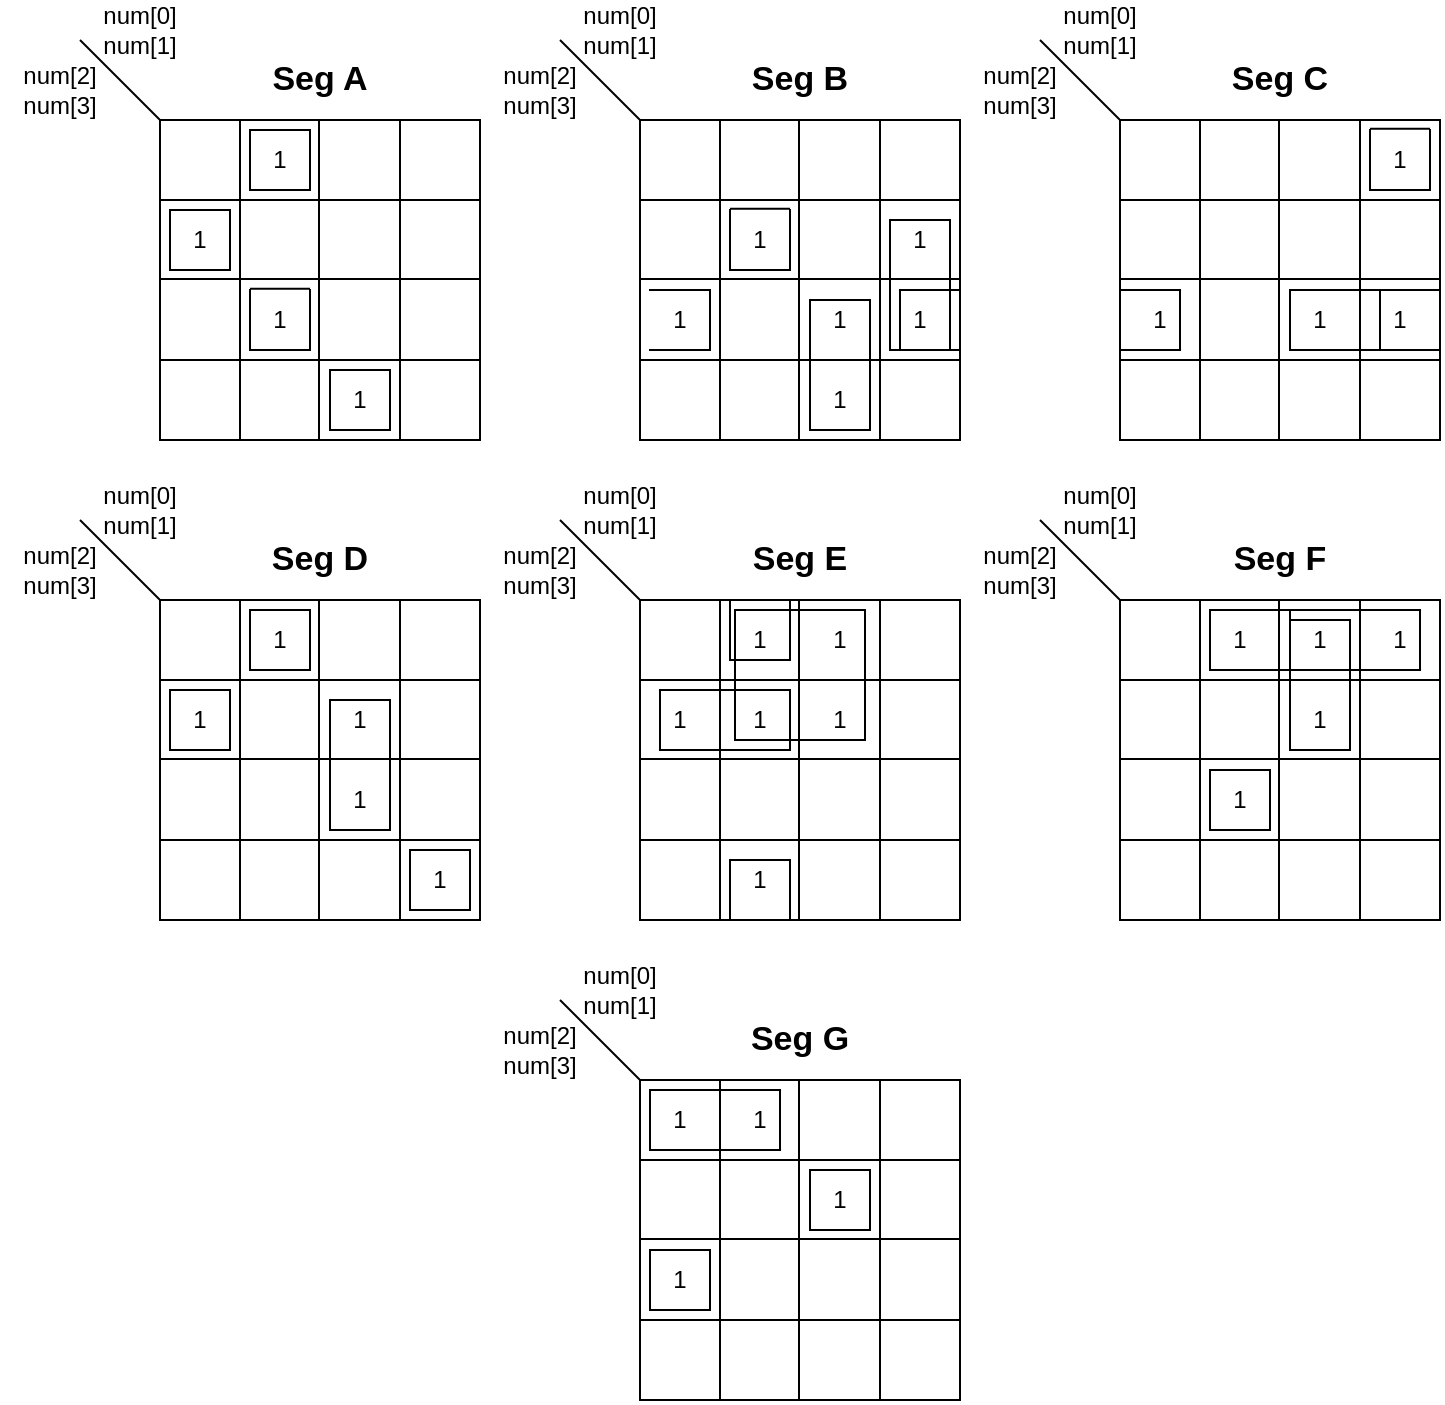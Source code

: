 <mxfile version="26.0.16">
  <diagram name="Page-1" id="3de5Qh2G4Y109J27_FQv">
    <mxGraphModel dx="1050" dy="1703" grid="1" gridSize="10" guides="1" tooltips="1" connect="1" arrows="1" fold="1" page="1" pageScale="1" pageWidth="850" pageHeight="1100" math="0" shadow="0">
      <root>
        <mxCell id="0" />
        <mxCell id="1" parent="0" />
        <mxCell id="HVY6KOHBtg3tx5gFHr8v-1" value="" style="rounded=0;whiteSpace=wrap;html=1;" vertex="1" parent="1">
          <mxGeometry x="80" y="-560" width="160" height="160" as="geometry" />
        </mxCell>
        <mxCell id="HVY6KOHBtg3tx5gFHr8v-2" value="" style="endArrow=none;html=1;rounded=0;" edge="1" parent="1">
          <mxGeometry width="50" height="50" relative="1" as="geometry">
            <mxPoint x="80" y="-560" as="sourcePoint" />
            <mxPoint x="40" y="-600" as="targetPoint" />
          </mxGeometry>
        </mxCell>
        <mxCell id="HVY6KOHBtg3tx5gFHr8v-5" value="" style="endArrow=none;html=1;rounded=0;exitX=0.75;exitY=1;exitDx=0;exitDy=0;entryX=0.75;entryY=0;entryDx=0;entryDy=0;" edge="1" parent="1" source="HVY6KOHBtg3tx5gFHr8v-1" target="HVY6KOHBtg3tx5gFHr8v-1">
          <mxGeometry width="50" height="50" relative="1" as="geometry">
            <mxPoint x="160" y="-510" as="sourcePoint" />
            <mxPoint x="210" y="-560" as="targetPoint" />
          </mxGeometry>
        </mxCell>
        <mxCell id="HVY6KOHBtg3tx5gFHr8v-6" value="" style="endArrow=none;html=1;rounded=0;exitX=0.75;exitY=1;exitDx=0;exitDy=0;entryX=0.75;entryY=0;entryDx=0;entryDy=0;" edge="1" parent="1">
          <mxGeometry width="50" height="50" relative="1" as="geometry">
            <mxPoint x="120" y="-400" as="sourcePoint" />
            <mxPoint x="120" y="-560" as="targetPoint" />
          </mxGeometry>
        </mxCell>
        <mxCell id="HVY6KOHBtg3tx5gFHr8v-7" value="" style="endArrow=none;html=1;rounded=0;exitX=0.75;exitY=1;exitDx=0;exitDy=0;entryX=0.75;entryY=0;entryDx=0;entryDy=0;" edge="1" parent="1">
          <mxGeometry width="50" height="50" relative="1" as="geometry">
            <mxPoint x="159.5" y="-400" as="sourcePoint" />
            <mxPoint x="159.5" y="-560" as="targetPoint" />
          </mxGeometry>
        </mxCell>
        <mxCell id="HVY6KOHBtg3tx5gFHr8v-8" value="" style="endArrow=none;html=1;rounded=0;exitX=0;exitY=0.25;exitDx=0;exitDy=0;entryX=1;entryY=0.25;entryDx=0;entryDy=0;" edge="1" parent="1" source="HVY6KOHBtg3tx5gFHr8v-1" target="HVY6KOHBtg3tx5gFHr8v-1">
          <mxGeometry width="50" height="50" relative="1" as="geometry">
            <mxPoint x="210" y="-390" as="sourcePoint" />
            <mxPoint x="210" y="-550" as="targetPoint" />
          </mxGeometry>
        </mxCell>
        <mxCell id="HVY6KOHBtg3tx5gFHr8v-9" value="" style="endArrow=none;html=1;rounded=0;exitX=0;exitY=0.25;exitDx=0;exitDy=0;entryX=1;entryY=0.25;entryDx=0;entryDy=0;" edge="1" parent="1">
          <mxGeometry width="50" height="50" relative="1" as="geometry">
            <mxPoint x="80" y="-440" as="sourcePoint" />
            <mxPoint x="240" y="-440" as="targetPoint" />
          </mxGeometry>
        </mxCell>
        <mxCell id="HVY6KOHBtg3tx5gFHr8v-10" value="" style="endArrow=none;html=1;rounded=0;exitX=0;exitY=0.25;exitDx=0;exitDy=0;entryX=1;entryY=0.25;entryDx=0;entryDy=0;" edge="1" parent="1">
          <mxGeometry width="50" height="50" relative="1" as="geometry">
            <mxPoint x="80" y="-480.5" as="sourcePoint" />
            <mxPoint x="240" y="-480.5" as="targetPoint" />
          </mxGeometry>
        </mxCell>
        <mxCell id="HVY6KOHBtg3tx5gFHr8v-11" value="num[2]&lt;div&gt;num[3]&lt;/div&gt;" style="text;html=1;align=center;verticalAlign=middle;whiteSpace=wrap;rounded=0;" vertex="1" parent="1">
          <mxGeometry y="-590" width="60" height="30" as="geometry" />
        </mxCell>
        <mxCell id="HVY6KOHBtg3tx5gFHr8v-12" value="num[0] num[1]" style="text;html=1;align=center;verticalAlign=middle;whiteSpace=wrap;rounded=0;" vertex="1" parent="1">
          <mxGeometry x="40" y="-620" width="60" height="30" as="geometry" />
        </mxCell>
        <mxCell id="HVY6KOHBtg3tx5gFHr8v-13" value="" style="rounded=0;whiteSpace=wrap;html=1;" vertex="1" parent="1">
          <mxGeometry x="320" y="-560" width="160" height="160" as="geometry" />
        </mxCell>
        <mxCell id="HVY6KOHBtg3tx5gFHr8v-14" value="" style="endArrow=none;html=1;rounded=0;" edge="1" parent="1">
          <mxGeometry width="50" height="50" relative="1" as="geometry">
            <mxPoint x="320" y="-560" as="sourcePoint" />
            <mxPoint x="280" y="-600" as="targetPoint" />
          </mxGeometry>
        </mxCell>
        <mxCell id="HVY6KOHBtg3tx5gFHr8v-15" value="" style="endArrow=none;html=1;rounded=0;exitX=0.75;exitY=1;exitDx=0;exitDy=0;entryX=0.75;entryY=0;entryDx=0;entryDy=0;" edge="1" parent="1" source="HVY6KOHBtg3tx5gFHr8v-13" target="HVY6KOHBtg3tx5gFHr8v-13">
          <mxGeometry width="50" height="50" relative="1" as="geometry">
            <mxPoint x="400" y="-510" as="sourcePoint" />
            <mxPoint x="450" y="-560" as="targetPoint" />
          </mxGeometry>
        </mxCell>
        <mxCell id="HVY6KOHBtg3tx5gFHr8v-16" value="" style="endArrow=none;html=1;rounded=0;exitX=0.75;exitY=1;exitDx=0;exitDy=0;entryX=0.75;entryY=0;entryDx=0;entryDy=0;" edge="1" parent="1">
          <mxGeometry width="50" height="50" relative="1" as="geometry">
            <mxPoint x="360" y="-400" as="sourcePoint" />
            <mxPoint x="360" y="-560" as="targetPoint" />
          </mxGeometry>
        </mxCell>
        <mxCell id="HVY6KOHBtg3tx5gFHr8v-17" value="" style="endArrow=none;html=1;rounded=0;exitX=0.75;exitY=1;exitDx=0;exitDy=0;entryX=0.75;entryY=0;entryDx=0;entryDy=0;" edge="1" parent="1">
          <mxGeometry width="50" height="50" relative="1" as="geometry">
            <mxPoint x="399.5" y="-400" as="sourcePoint" />
            <mxPoint x="399.5" y="-560" as="targetPoint" />
          </mxGeometry>
        </mxCell>
        <mxCell id="HVY6KOHBtg3tx5gFHr8v-18" value="" style="endArrow=none;html=1;rounded=0;exitX=0;exitY=0.25;exitDx=0;exitDy=0;entryX=1;entryY=0.25;entryDx=0;entryDy=0;" edge="1" parent="1" source="HVY6KOHBtg3tx5gFHr8v-13" target="HVY6KOHBtg3tx5gFHr8v-13">
          <mxGeometry width="50" height="50" relative="1" as="geometry">
            <mxPoint x="450" y="-390" as="sourcePoint" />
            <mxPoint x="450" y="-550" as="targetPoint" />
          </mxGeometry>
        </mxCell>
        <mxCell id="HVY6KOHBtg3tx5gFHr8v-19" value="" style="endArrow=none;html=1;rounded=0;exitX=0;exitY=0.25;exitDx=0;exitDy=0;entryX=1;entryY=0.25;entryDx=0;entryDy=0;" edge="1" parent="1">
          <mxGeometry width="50" height="50" relative="1" as="geometry">
            <mxPoint x="320" y="-440" as="sourcePoint" />
            <mxPoint x="480" y="-440" as="targetPoint" />
          </mxGeometry>
        </mxCell>
        <mxCell id="HVY6KOHBtg3tx5gFHr8v-20" value="" style="endArrow=none;html=1;rounded=0;exitX=0;exitY=0.25;exitDx=0;exitDy=0;entryX=1;entryY=0.25;entryDx=0;entryDy=0;" edge="1" parent="1">
          <mxGeometry width="50" height="50" relative="1" as="geometry">
            <mxPoint x="320" y="-480.5" as="sourcePoint" />
            <mxPoint x="480" y="-480.5" as="targetPoint" />
          </mxGeometry>
        </mxCell>
        <mxCell id="HVY6KOHBtg3tx5gFHr8v-21" value="num[2]&lt;div&gt;num[3]&lt;/div&gt;" style="text;html=1;align=center;verticalAlign=middle;whiteSpace=wrap;rounded=0;" vertex="1" parent="1">
          <mxGeometry x="240" y="-590" width="60" height="30" as="geometry" />
        </mxCell>
        <mxCell id="HVY6KOHBtg3tx5gFHr8v-22" value="num[0] num[1]" style="text;html=1;align=center;verticalAlign=middle;whiteSpace=wrap;rounded=0;" vertex="1" parent="1">
          <mxGeometry x="280" y="-620" width="60" height="30" as="geometry" />
        </mxCell>
        <mxCell id="HVY6KOHBtg3tx5gFHr8v-23" value="" style="rounded=0;whiteSpace=wrap;html=1;" vertex="1" parent="1">
          <mxGeometry x="560" y="-560" width="160" height="160" as="geometry" />
        </mxCell>
        <mxCell id="HVY6KOHBtg3tx5gFHr8v-24" value="" style="endArrow=none;html=1;rounded=0;" edge="1" parent="1">
          <mxGeometry width="50" height="50" relative="1" as="geometry">
            <mxPoint x="560" y="-560" as="sourcePoint" />
            <mxPoint x="520" y="-600" as="targetPoint" />
          </mxGeometry>
        </mxCell>
        <mxCell id="HVY6KOHBtg3tx5gFHr8v-25" value="" style="endArrow=none;html=1;rounded=0;exitX=0.75;exitY=1;exitDx=0;exitDy=0;entryX=0.75;entryY=0;entryDx=0;entryDy=0;" edge="1" parent="1" source="HVY6KOHBtg3tx5gFHr8v-23" target="HVY6KOHBtg3tx5gFHr8v-23">
          <mxGeometry width="50" height="50" relative="1" as="geometry">
            <mxPoint x="640" y="-510" as="sourcePoint" />
            <mxPoint x="690" y="-560" as="targetPoint" />
          </mxGeometry>
        </mxCell>
        <mxCell id="HVY6KOHBtg3tx5gFHr8v-26" value="" style="endArrow=none;html=1;rounded=0;exitX=0.75;exitY=1;exitDx=0;exitDy=0;entryX=0.75;entryY=0;entryDx=0;entryDy=0;" edge="1" parent="1">
          <mxGeometry width="50" height="50" relative="1" as="geometry">
            <mxPoint x="600" y="-400" as="sourcePoint" />
            <mxPoint x="600" y="-560" as="targetPoint" />
          </mxGeometry>
        </mxCell>
        <mxCell id="HVY6KOHBtg3tx5gFHr8v-27" value="" style="endArrow=none;html=1;rounded=0;exitX=0.75;exitY=1;exitDx=0;exitDy=0;entryX=0.75;entryY=0;entryDx=0;entryDy=0;" edge="1" parent="1">
          <mxGeometry width="50" height="50" relative="1" as="geometry">
            <mxPoint x="639.5" y="-400" as="sourcePoint" />
            <mxPoint x="639.5" y="-560" as="targetPoint" />
          </mxGeometry>
        </mxCell>
        <mxCell id="HVY6KOHBtg3tx5gFHr8v-28" value="" style="endArrow=none;html=1;rounded=0;exitX=0;exitY=0.25;exitDx=0;exitDy=0;entryX=1;entryY=0.25;entryDx=0;entryDy=0;" edge="1" parent="1" source="HVY6KOHBtg3tx5gFHr8v-23" target="HVY6KOHBtg3tx5gFHr8v-23">
          <mxGeometry width="50" height="50" relative="1" as="geometry">
            <mxPoint x="690" y="-390" as="sourcePoint" />
            <mxPoint x="690" y="-550" as="targetPoint" />
          </mxGeometry>
        </mxCell>
        <mxCell id="HVY6KOHBtg3tx5gFHr8v-29" value="" style="endArrow=none;html=1;rounded=0;exitX=0;exitY=0.25;exitDx=0;exitDy=0;entryX=1;entryY=0.25;entryDx=0;entryDy=0;" edge="1" parent="1">
          <mxGeometry width="50" height="50" relative="1" as="geometry">
            <mxPoint x="560" y="-440" as="sourcePoint" />
            <mxPoint x="720" y="-440" as="targetPoint" />
          </mxGeometry>
        </mxCell>
        <mxCell id="HVY6KOHBtg3tx5gFHr8v-30" value="" style="endArrow=none;html=1;rounded=0;exitX=0;exitY=0.25;exitDx=0;exitDy=0;entryX=1;entryY=0.25;entryDx=0;entryDy=0;" edge="1" parent="1">
          <mxGeometry width="50" height="50" relative="1" as="geometry">
            <mxPoint x="560" y="-480.5" as="sourcePoint" />
            <mxPoint x="720" y="-480.5" as="targetPoint" />
          </mxGeometry>
        </mxCell>
        <mxCell id="HVY6KOHBtg3tx5gFHr8v-31" value="num[2]&lt;div&gt;num[3]&lt;/div&gt;" style="text;html=1;align=center;verticalAlign=middle;whiteSpace=wrap;rounded=0;" vertex="1" parent="1">
          <mxGeometry x="480" y="-590" width="60" height="30" as="geometry" />
        </mxCell>
        <mxCell id="HVY6KOHBtg3tx5gFHr8v-32" value="num[0] num[1]" style="text;html=1;align=center;verticalAlign=middle;whiteSpace=wrap;rounded=0;" vertex="1" parent="1">
          <mxGeometry x="520" y="-620" width="60" height="30" as="geometry" />
        </mxCell>
        <mxCell id="HVY6KOHBtg3tx5gFHr8v-33" value="" style="rounded=0;whiteSpace=wrap;html=1;" vertex="1" parent="1">
          <mxGeometry x="80" y="-320" width="160" height="160" as="geometry" />
        </mxCell>
        <mxCell id="HVY6KOHBtg3tx5gFHr8v-34" value="" style="endArrow=none;html=1;rounded=0;" edge="1" parent="1">
          <mxGeometry width="50" height="50" relative="1" as="geometry">
            <mxPoint x="80" y="-320" as="sourcePoint" />
            <mxPoint x="40" y="-360" as="targetPoint" />
          </mxGeometry>
        </mxCell>
        <mxCell id="HVY6KOHBtg3tx5gFHr8v-35" value="" style="endArrow=none;html=1;rounded=0;exitX=0.75;exitY=1;exitDx=0;exitDy=0;entryX=0.75;entryY=0;entryDx=0;entryDy=0;" edge="1" parent="1" source="HVY6KOHBtg3tx5gFHr8v-33" target="HVY6KOHBtg3tx5gFHr8v-33">
          <mxGeometry width="50" height="50" relative="1" as="geometry">
            <mxPoint x="160" y="-270" as="sourcePoint" />
            <mxPoint x="210" y="-320" as="targetPoint" />
          </mxGeometry>
        </mxCell>
        <mxCell id="HVY6KOHBtg3tx5gFHr8v-36" value="" style="endArrow=none;html=1;rounded=0;exitX=0.75;exitY=1;exitDx=0;exitDy=0;entryX=0.75;entryY=0;entryDx=0;entryDy=0;" edge="1" parent="1">
          <mxGeometry width="50" height="50" relative="1" as="geometry">
            <mxPoint x="120" y="-160" as="sourcePoint" />
            <mxPoint x="120" y="-320" as="targetPoint" />
          </mxGeometry>
        </mxCell>
        <mxCell id="HVY6KOHBtg3tx5gFHr8v-37" value="" style="endArrow=none;html=1;rounded=0;exitX=0.75;exitY=1;exitDx=0;exitDy=0;entryX=0.75;entryY=0;entryDx=0;entryDy=0;" edge="1" parent="1">
          <mxGeometry width="50" height="50" relative="1" as="geometry">
            <mxPoint x="159.5" y="-160" as="sourcePoint" />
            <mxPoint x="159.5" y="-320" as="targetPoint" />
          </mxGeometry>
        </mxCell>
        <mxCell id="HVY6KOHBtg3tx5gFHr8v-38" value="" style="endArrow=none;html=1;rounded=0;exitX=0;exitY=0.25;exitDx=0;exitDy=0;entryX=1;entryY=0.25;entryDx=0;entryDy=0;" edge="1" parent="1" source="HVY6KOHBtg3tx5gFHr8v-33" target="HVY6KOHBtg3tx5gFHr8v-33">
          <mxGeometry width="50" height="50" relative="1" as="geometry">
            <mxPoint x="210" y="-150" as="sourcePoint" />
            <mxPoint x="210" y="-310" as="targetPoint" />
          </mxGeometry>
        </mxCell>
        <mxCell id="HVY6KOHBtg3tx5gFHr8v-39" value="" style="endArrow=none;html=1;rounded=0;exitX=0;exitY=0.25;exitDx=0;exitDy=0;entryX=1;entryY=0.25;entryDx=0;entryDy=0;" edge="1" parent="1">
          <mxGeometry width="50" height="50" relative="1" as="geometry">
            <mxPoint x="80" y="-200" as="sourcePoint" />
            <mxPoint x="240" y="-200" as="targetPoint" />
          </mxGeometry>
        </mxCell>
        <mxCell id="HVY6KOHBtg3tx5gFHr8v-40" value="" style="endArrow=none;html=1;rounded=0;exitX=0;exitY=0.25;exitDx=0;exitDy=0;entryX=1;entryY=0.25;entryDx=0;entryDy=0;" edge="1" parent="1">
          <mxGeometry width="50" height="50" relative="1" as="geometry">
            <mxPoint x="80" y="-240.5" as="sourcePoint" />
            <mxPoint x="240" y="-240.5" as="targetPoint" />
          </mxGeometry>
        </mxCell>
        <mxCell id="HVY6KOHBtg3tx5gFHr8v-41" value="num[2]&lt;div&gt;num[3]&lt;/div&gt;" style="text;html=1;align=center;verticalAlign=middle;whiteSpace=wrap;rounded=0;" vertex="1" parent="1">
          <mxGeometry y="-350" width="60" height="30" as="geometry" />
        </mxCell>
        <mxCell id="HVY6KOHBtg3tx5gFHr8v-42" value="num[0] num[1]" style="text;html=1;align=center;verticalAlign=middle;whiteSpace=wrap;rounded=0;" vertex="1" parent="1">
          <mxGeometry x="40" y="-380" width="60" height="30" as="geometry" />
        </mxCell>
        <mxCell id="HVY6KOHBtg3tx5gFHr8v-43" value="" style="rounded=0;whiteSpace=wrap;html=1;" vertex="1" parent="1">
          <mxGeometry x="320" y="-320" width="160" height="160" as="geometry" />
        </mxCell>
        <mxCell id="HVY6KOHBtg3tx5gFHr8v-44" value="" style="endArrow=none;html=1;rounded=0;" edge="1" parent="1">
          <mxGeometry width="50" height="50" relative="1" as="geometry">
            <mxPoint x="320" y="-320" as="sourcePoint" />
            <mxPoint x="280" y="-360" as="targetPoint" />
          </mxGeometry>
        </mxCell>
        <mxCell id="HVY6KOHBtg3tx5gFHr8v-45" value="" style="endArrow=none;html=1;rounded=0;exitX=0.75;exitY=1;exitDx=0;exitDy=0;entryX=0.75;entryY=0;entryDx=0;entryDy=0;" edge="1" parent="1" source="HVY6KOHBtg3tx5gFHr8v-43" target="HVY6KOHBtg3tx5gFHr8v-43">
          <mxGeometry width="50" height="50" relative="1" as="geometry">
            <mxPoint x="400" y="-270" as="sourcePoint" />
            <mxPoint x="450" y="-320" as="targetPoint" />
          </mxGeometry>
        </mxCell>
        <mxCell id="HVY6KOHBtg3tx5gFHr8v-46" value="" style="endArrow=none;html=1;rounded=0;exitX=0.75;exitY=1;exitDx=0;exitDy=0;entryX=0.75;entryY=0;entryDx=0;entryDy=0;" edge="1" parent="1">
          <mxGeometry width="50" height="50" relative="1" as="geometry">
            <mxPoint x="360" y="-160" as="sourcePoint" />
            <mxPoint x="360" y="-320" as="targetPoint" />
          </mxGeometry>
        </mxCell>
        <mxCell id="HVY6KOHBtg3tx5gFHr8v-47" value="" style="endArrow=none;html=1;rounded=0;exitX=0.75;exitY=1;exitDx=0;exitDy=0;entryX=0.75;entryY=0;entryDx=0;entryDy=0;" edge="1" parent="1">
          <mxGeometry width="50" height="50" relative="1" as="geometry">
            <mxPoint x="399.5" y="-160" as="sourcePoint" />
            <mxPoint x="399.5" y="-320" as="targetPoint" />
          </mxGeometry>
        </mxCell>
        <mxCell id="HVY6KOHBtg3tx5gFHr8v-48" value="" style="endArrow=none;html=1;rounded=0;exitX=0;exitY=0.25;exitDx=0;exitDy=0;entryX=1;entryY=0.25;entryDx=0;entryDy=0;" edge="1" parent="1" source="HVY6KOHBtg3tx5gFHr8v-43" target="HVY6KOHBtg3tx5gFHr8v-43">
          <mxGeometry width="50" height="50" relative="1" as="geometry">
            <mxPoint x="450" y="-150" as="sourcePoint" />
            <mxPoint x="450" y="-310" as="targetPoint" />
          </mxGeometry>
        </mxCell>
        <mxCell id="HVY6KOHBtg3tx5gFHr8v-49" value="" style="endArrow=none;html=1;rounded=0;exitX=0;exitY=0.25;exitDx=0;exitDy=0;entryX=1;entryY=0.25;entryDx=0;entryDy=0;" edge="1" parent="1">
          <mxGeometry width="50" height="50" relative="1" as="geometry">
            <mxPoint x="320" y="-200" as="sourcePoint" />
            <mxPoint x="480" y="-200" as="targetPoint" />
          </mxGeometry>
        </mxCell>
        <mxCell id="HVY6KOHBtg3tx5gFHr8v-50" value="" style="endArrow=none;html=1;rounded=0;exitX=0;exitY=0.25;exitDx=0;exitDy=0;entryX=1;entryY=0.25;entryDx=0;entryDy=0;" edge="1" parent="1">
          <mxGeometry width="50" height="50" relative="1" as="geometry">
            <mxPoint x="320" y="-240.5" as="sourcePoint" />
            <mxPoint x="480" y="-240.5" as="targetPoint" />
          </mxGeometry>
        </mxCell>
        <mxCell id="HVY6KOHBtg3tx5gFHr8v-51" value="num[2]&lt;div&gt;num[3]&lt;/div&gt;" style="text;html=1;align=center;verticalAlign=middle;whiteSpace=wrap;rounded=0;" vertex="1" parent="1">
          <mxGeometry x="240" y="-350" width="60" height="30" as="geometry" />
        </mxCell>
        <mxCell id="HVY6KOHBtg3tx5gFHr8v-52" value="num[0] num[1]" style="text;html=1;align=center;verticalAlign=middle;whiteSpace=wrap;rounded=0;" vertex="1" parent="1">
          <mxGeometry x="280" y="-380" width="60" height="30" as="geometry" />
        </mxCell>
        <mxCell id="HVY6KOHBtg3tx5gFHr8v-63" value="" style="rounded=0;whiteSpace=wrap;html=1;" vertex="1" parent="1">
          <mxGeometry x="560" y="-320" width="160" height="160" as="geometry" />
        </mxCell>
        <mxCell id="HVY6KOHBtg3tx5gFHr8v-64" value="" style="endArrow=none;html=1;rounded=0;" edge="1" parent="1">
          <mxGeometry width="50" height="50" relative="1" as="geometry">
            <mxPoint x="560" y="-320" as="sourcePoint" />
            <mxPoint x="520" y="-360" as="targetPoint" />
          </mxGeometry>
        </mxCell>
        <mxCell id="HVY6KOHBtg3tx5gFHr8v-65" value="" style="endArrow=none;html=1;rounded=0;exitX=0.75;exitY=1;exitDx=0;exitDy=0;entryX=0.75;entryY=0;entryDx=0;entryDy=0;" edge="1" parent="1" source="HVY6KOHBtg3tx5gFHr8v-63" target="HVY6KOHBtg3tx5gFHr8v-63">
          <mxGeometry width="50" height="50" relative="1" as="geometry">
            <mxPoint x="640" y="-270" as="sourcePoint" />
            <mxPoint x="690" y="-320" as="targetPoint" />
          </mxGeometry>
        </mxCell>
        <mxCell id="HVY6KOHBtg3tx5gFHr8v-66" value="" style="endArrow=none;html=1;rounded=0;exitX=0.75;exitY=1;exitDx=0;exitDy=0;entryX=0.75;entryY=0;entryDx=0;entryDy=0;" edge="1" parent="1">
          <mxGeometry width="50" height="50" relative="1" as="geometry">
            <mxPoint x="600" y="-160" as="sourcePoint" />
            <mxPoint x="600" y="-320" as="targetPoint" />
          </mxGeometry>
        </mxCell>
        <mxCell id="HVY6KOHBtg3tx5gFHr8v-67" value="" style="endArrow=none;html=1;rounded=0;exitX=0.75;exitY=1;exitDx=0;exitDy=0;entryX=0.75;entryY=0;entryDx=0;entryDy=0;" edge="1" parent="1">
          <mxGeometry width="50" height="50" relative="1" as="geometry">
            <mxPoint x="639.5" y="-160" as="sourcePoint" />
            <mxPoint x="639.5" y="-320" as="targetPoint" />
          </mxGeometry>
        </mxCell>
        <mxCell id="HVY6KOHBtg3tx5gFHr8v-68" value="" style="endArrow=none;html=1;rounded=0;exitX=0;exitY=0.25;exitDx=0;exitDy=0;entryX=1;entryY=0.25;entryDx=0;entryDy=0;" edge="1" parent="1" source="HVY6KOHBtg3tx5gFHr8v-63" target="HVY6KOHBtg3tx5gFHr8v-63">
          <mxGeometry width="50" height="50" relative="1" as="geometry">
            <mxPoint x="690" y="-150" as="sourcePoint" />
            <mxPoint x="690" y="-310" as="targetPoint" />
          </mxGeometry>
        </mxCell>
        <mxCell id="HVY6KOHBtg3tx5gFHr8v-69" value="" style="endArrow=none;html=1;rounded=0;exitX=0;exitY=0.25;exitDx=0;exitDy=0;entryX=1;entryY=0.25;entryDx=0;entryDy=0;" edge="1" parent="1">
          <mxGeometry width="50" height="50" relative="1" as="geometry">
            <mxPoint x="560" y="-200" as="sourcePoint" />
            <mxPoint x="720" y="-200" as="targetPoint" />
          </mxGeometry>
        </mxCell>
        <mxCell id="HVY6KOHBtg3tx5gFHr8v-70" value="" style="endArrow=none;html=1;rounded=0;exitX=0;exitY=0.25;exitDx=0;exitDy=0;entryX=1;entryY=0.25;entryDx=0;entryDy=0;" edge="1" parent="1">
          <mxGeometry width="50" height="50" relative="1" as="geometry">
            <mxPoint x="560" y="-240.5" as="sourcePoint" />
            <mxPoint x="720" y="-240.5" as="targetPoint" />
          </mxGeometry>
        </mxCell>
        <mxCell id="HVY6KOHBtg3tx5gFHr8v-71" value="num[2]&lt;div&gt;num[3]&lt;/div&gt;" style="text;html=1;align=center;verticalAlign=middle;whiteSpace=wrap;rounded=0;" vertex="1" parent="1">
          <mxGeometry x="480" y="-350" width="60" height="30" as="geometry" />
        </mxCell>
        <mxCell id="HVY6KOHBtg3tx5gFHr8v-72" value="num[0] num[1]" style="text;html=1;align=center;verticalAlign=middle;whiteSpace=wrap;rounded=0;" vertex="1" parent="1">
          <mxGeometry x="520" y="-380" width="60" height="30" as="geometry" />
        </mxCell>
        <mxCell id="HVY6KOHBtg3tx5gFHr8v-73" value="" style="rounded=0;whiteSpace=wrap;html=1;" vertex="1" parent="1">
          <mxGeometry x="320" y="-80" width="160" height="160" as="geometry" />
        </mxCell>
        <mxCell id="HVY6KOHBtg3tx5gFHr8v-74" value="" style="endArrow=none;html=1;rounded=0;" edge="1" parent="1">
          <mxGeometry width="50" height="50" relative="1" as="geometry">
            <mxPoint x="320" y="-80" as="sourcePoint" />
            <mxPoint x="280" y="-120" as="targetPoint" />
          </mxGeometry>
        </mxCell>
        <mxCell id="HVY6KOHBtg3tx5gFHr8v-75" value="" style="endArrow=none;html=1;rounded=0;exitX=0.75;exitY=1;exitDx=0;exitDy=0;entryX=0.75;entryY=0;entryDx=0;entryDy=0;" edge="1" parent="1" source="HVY6KOHBtg3tx5gFHr8v-73" target="HVY6KOHBtg3tx5gFHr8v-73">
          <mxGeometry width="50" height="50" relative="1" as="geometry">
            <mxPoint x="400" y="-30" as="sourcePoint" />
            <mxPoint x="450" y="-80" as="targetPoint" />
          </mxGeometry>
        </mxCell>
        <mxCell id="HVY6KOHBtg3tx5gFHr8v-76" value="" style="endArrow=none;html=1;rounded=0;exitX=0.75;exitY=1;exitDx=0;exitDy=0;entryX=0.75;entryY=0;entryDx=0;entryDy=0;" edge="1" parent="1">
          <mxGeometry width="50" height="50" relative="1" as="geometry">
            <mxPoint x="360" y="80" as="sourcePoint" />
            <mxPoint x="360" y="-80" as="targetPoint" />
          </mxGeometry>
        </mxCell>
        <mxCell id="HVY6KOHBtg3tx5gFHr8v-77" value="" style="endArrow=none;html=1;rounded=0;exitX=0.75;exitY=1;exitDx=0;exitDy=0;entryX=0.75;entryY=0;entryDx=0;entryDy=0;" edge="1" parent="1">
          <mxGeometry width="50" height="50" relative="1" as="geometry">
            <mxPoint x="399.5" y="80" as="sourcePoint" />
            <mxPoint x="399.5" y="-80" as="targetPoint" />
          </mxGeometry>
        </mxCell>
        <mxCell id="HVY6KOHBtg3tx5gFHr8v-78" value="" style="endArrow=none;html=1;rounded=0;exitX=0;exitY=0.25;exitDx=0;exitDy=0;entryX=1;entryY=0.25;entryDx=0;entryDy=0;" edge="1" parent="1" source="HVY6KOHBtg3tx5gFHr8v-73" target="HVY6KOHBtg3tx5gFHr8v-73">
          <mxGeometry width="50" height="50" relative="1" as="geometry">
            <mxPoint x="450" y="90" as="sourcePoint" />
            <mxPoint x="450" y="-70" as="targetPoint" />
          </mxGeometry>
        </mxCell>
        <mxCell id="HVY6KOHBtg3tx5gFHr8v-79" value="" style="endArrow=none;html=1;rounded=0;exitX=0;exitY=0.25;exitDx=0;exitDy=0;entryX=1;entryY=0.25;entryDx=0;entryDy=0;" edge="1" parent="1">
          <mxGeometry width="50" height="50" relative="1" as="geometry">
            <mxPoint x="320" y="40" as="sourcePoint" />
            <mxPoint x="480" y="40" as="targetPoint" />
          </mxGeometry>
        </mxCell>
        <mxCell id="HVY6KOHBtg3tx5gFHr8v-80" value="" style="endArrow=none;html=1;rounded=0;exitX=0;exitY=0.25;exitDx=0;exitDy=0;entryX=1;entryY=0.25;entryDx=0;entryDy=0;" edge="1" parent="1">
          <mxGeometry width="50" height="50" relative="1" as="geometry">
            <mxPoint x="320" y="-0.5" as="sourcePoint" />
            <mxPoint x="480" y="-0.5" as="targetPoint" />
          </mxGeometry>
        </mxCell>
        <mxCell id="HVY6KOHBtg3tx5gFHr8v-81" value="num[2]&lt;div&gt;num[3]&lt;/div&gt;" style="text;html=1;align=center;verticalAlign=middle;whiteSpace=wrap;rounded=0;" vertex="1" parent="1">
          <mxGeometry x="240" y="-110" width="60" height="30" as="geometry" />
        </mxCell>
        <mxCell id="HVY6KOHBtg3tx5gFHr8v-82" value="num[0] num[1]" style="text;html=1;align=center;verticalAlign=middle;whiteSpace=wrap;rounded=0;" vertex="1" parent="1">
          <mxGeometry x="280" y="-140" width="60" height="30" as="geometry" />
        </mxCell>
        <mxCell id="HVY6KOHBtg3tx5gFHr8v-83" value="1" style="text;html=1;align=center;verticalAlign=middle;whiteSpace=wrap;rounded=0;" vertex="1" parent="1">
          <mxGeometry x="120" y="-560" width="40" height="40" as="geometry" />
        </mxCell>
        <mxCell id="HVY6KOHBtg3tx5gFHr8v-96" value="1" style="text;html=1;align=center;verticalAlign=middle;whiteSpace=wrap;rounded=0;" vertex="1" parent="1">
          <mxGeometry x="80" y="-520" width="40" height="40" as="geometry" />
        </mxCell>
        <mxCell id="HVY6KOHBtg3tx5gFHr8v-97" value="1" style="text;html=1;align=center;verticalAlign=middle;whiteSpace=wrap;rounded=0;" vertex="1" parent="1">
          <mxGeometry x="120" y="-480" width="40" height="40" as="geometry" />
        </mxCell>
        <mxCell id="HVY6KOHBtg3tx5gFHr8v-98" value="1" style="text;html=1;align=center;verticalAlign=middle;whiteSpace=wrap;rounded=0;" vertex="1" parent="1">
          <mxGeometry x="160" y="-440" width="40" height="40" as="geometry" />
        </mxCell>
        <mxCell id="HVY6KOHBtg3tx5gFHr8v-100" value="1" style="text;html=1;align=center;verticalAlign=middle;whiteSpace=wrap;rounded=0;" vertex="1" parent="1">
          <mxGeometry x="560" y="-480" width="40" height="40" as="geometry" />
        </mxCell>
        <mxCell id="HVY6KOHBtg3tx5gFHr8v-101" value="1" style="text;html=1;align=center;verticalAlign=middle;whiteSpace=wrap;rounded=0;" vertex="1" parent="1">
          <mxGeometry x="320" y="-480" width="40" height="40" as="geometry" />
        </mxCell>
        <mxCell id="HVY6KOHBtg3tx5gFHr8v-102" value="1" style="text;html=1;align=center;verticalAlign=middle;whiteSpace=wrap;rounded=0;" vertex="1" parent="1">
          <mxGeometry x="360" y="-520" width="40" height="40" as="geometry" />
        </mxCell>
        <mxCell id="HVY6KOHBtg3tx5gFHr8v-103" value="1" style="text;html=1;align=center;verticalAlign=middle;whiteSpace=wrap;rounded=0;" vertex="1" parent="1">
          <mxGeometry x="400" y="-480" width="40" height="40" as="geometry" />
        </mxCell>
        <mxCell id="HVY6KOHBtg3tx5gFHr8v-104" value="1" style="text;html=1;align=center;verticalAlign=middle;whiteSpace=wrap;rounded=0;" vertex="1" parent="1">
          <mxGeometry x="440" y="-520" width="40" height="40" as="geometry" />
        </mxCell>
        <mxCell id="HVY6KOHBtg3tx5gFHr8v-105" value="1" style="text;html=1;align=center;verticalAlign=middle;whiteSpace=wrap;rounded=0;" vertex="1" parent="1">
          <mxGeometry x="400" y="-440" width="40" height="40" as="geometry" />
        </mxCell>
        <mxCell id="HVY6KOHBtg3tx5gFHr8v-106" value="1" style="text;html=1;align=center;verticalAlign=middle;whiteSpace=wrap;rounded=0;" vertex="1" parent="1">
          <mxGeometry x="440" y="-480" width="40" height="40" as="geometry" />
        </mxCell>
        <mxCell id="HVY6KOHBtg3tx5gFHr8v-107" value="1" style="text;html=1;align=center;verticalAlign=middle;whiteSpace=wrap;rounded=0;" vertex="1" parent="1">
          <mxGeometry x="680" y="-560" width="40" height="40" as="geometry" />
        </mxCell>
        <mxCell id="HVY6KOHBtg3tx5gFHr8v-108" value="1" style="text;html=1;align=center;verticalAlign=middle;whiteSpace=wrap;rounded=0;" vertex="1" parent="1">
          <mxGeometry x="680" y="-480" width="40" height="40" as="geometry" />
        </mxCell>
        <mxCell id="HVY6KOHBtg3tx5gFHr8v-109" value="1" style="text;html=1;align=center;verticalAlign=middle;whiteSpace=wrap;rounded=0;" vertex="1" parent="1">
          <mxGeometry x="640" y="-480" width="40" height="40" as="geometry" />
        </mxCell>
        <mxCell id="HVY6KOHBtg3tx5gFHr8v-110" value="1" style="text;html=1;align=center;verticalAlign=middle;whiteSpace=wrap;rounded=0;" vertex="1" parent="1">
          <mxGeometry x="160" y="-280" width="40" height="40" as="geometry" />
        </mxCell>
        <mxCell id="HVY6KOHBtg3tx5gFHr8v-111" value="1" style="text;html=1;align=center;verticalAlign=middle;whiteSpace=wrap;rounded=0;" vertex="1" parent="1">
          <mxGeometry x="120" y="-320" width="40" height="40" as="geometry" />
        </mxCell>
        <mxCell id="HVY6KOHBtg3tx5gFHr8v-112" value="1" style="text;html=1;align=center;verticalAlign=middle;whiteSpace=wrap;rounded=0;" vertex="1" parent="1">
          <mxGeometry x="80" y="-280" width="40" height="40" as="geometry" />
        </mxCell>
        <mxCell id="HVY6KOHBtg3tx5gFHr8v-113" value="1" style="text;html=1;align=center;verticalAlign=middle;whiteSpace=wrap;rounded=0;" vertex="1" parent="1">
          <mxGeometry x="160" y="-240" width="40" height="40" as="geometry" />
        </mxCell>
        <mxCell id="HVY6KOHBtg3tx5gFHr8v-114" value="1" style="text;html=1;align=center;verticalAlign=middle;whiteSpace=wrap;rounded=0;" vertex="1" parent="1">
          <mxGeometry x="200" y="-200" width="40" height="40" as="geometry" />
        </mxCell>
        <mxCell id="HVY6KOHBtg3tx5gFHr8v-115" value="1" style="text;html=1;align=center;verticalAlign=middle;whiteSpace=wrap;rounded=0;" vertex="1" parent="1">
          <mxGeometry x="360" y="-280" width="40" height="40" as="geometry" />
        </mxCell>
        <mxCell id="HVY6KOHBtg3tx5gFHr8v-116" value="1" style="text;html=1;align=center;verticalAlign=middle;whiteSpace=wrap;rounded=0;" vertex="1" parent="1">
          <mxGeometry x="400" y="-280" width="40" height="40" as="geometry" />
        </mxCell>
        <mxCell id="HVY6KOHBtg3tx5gFHr8v-117" value="1" style="text;html=1;align=center;verticalAlign=middle;whiteSpace=wrap;rounded=0;" vertex="1" parent="1">
          <mxGeometry x="360" y="-320" width="40" height="40" as="geometry" />
        </mxCell>
        <mxCell id="HVY6KOHBtg3tx5gFHr8v-118" value="1" style="text;html=1;align=center;verticalAlign=middle;whiteSpace=wrap;rounded=0;" vertex="1" parent="1">
          <mxGeometry x="400" y="-320" width="40" height="40" as="geometry" />
        </mxCell>
        <mxCell id="HVY6KOHBtg3tx5gFHr8v-120" value="1" style="text;html=1;align=center;verticalAlign=middle;whiteSpace=wrap;rounded=0;" vertex="1" parent="1">
          <mxGeometry x="320" y="-280" width="40" height="40" as="geometry" />
        </mxCell>
        <mxCell id="HVY6KOHBtg3tx5gFHr8v-121" value="1" style="text;html=1;align=center;verticalAlign=middle;whiteSpace=wrap;rounded=0;" vertex="1" parent="1">
          <mxGeometry x="360" y="-200" width="40" height="40" as="geometry" />
        </mxCell>
        <mxCell id="HVY6KOHBtg3tx5gFHr8v-122" value="1" style="text;html=1;align=center;verticalAlign=middle;whiteSpace=wrap;rounded=0;" vertex="1" parent="1">
          <mxGeometry x="360" y="-80" width="40" height="40" as="geometry" />
        </mxCell>
        <mxCell id="HVY6KOHBtg3tx5gFHr8v-123" value="1" style="text;html=1;align=center;verticalAlign=middle;whiteSpace=wrap;rounded=0;" vertex="1" parent="1">
          <mxGeometry x="320" y="-80" width="40" height="40" as="geometry" />
        </mxCell>
        <mxCell id="HVY6KOHBtg3tx5gFHr8v-124" value="1" style="text;html=1;align=center;verticalAlign=middle;whiteSpace=wrap;rounded=0;" vertex="1" parent="1">
          <mxGeometry x="600" y="-240" width="40" height="40" as="geometry" />
        </mxCell>
        <mxCell id="HVY6KOHBtg3tx5gFHr8v-125" value="1" style="text;html=1;align=center;verticalAlign=middle;whiteSpace=wrap;rounded=0;" vertex="1" parent="1">
          <mxGeometry x="640" y="-280" width="40" height="40" as="geometry" />
        </mxCell>
        <mxCell id="HVY6KOHBtg3tx5gFHr8v-126" value="1" style="text;html=1;align=center;verticalAlign=middle;whiteSpace=wrap;rounded=0;" vertex="1" parent="1">
          <mxGeometry x="680" y="-320" width="40" height="40" as="geometry" />
        </mxCell>
        <mxCell id="HVY6KOHBtg3tx5gFHr8v-127" value="1" style="text;html=1;align=center;verticalAlign=middle;whiteSpace=wrap;rounded=0;" vertex="1" parent="1">
          <mxGeometry x="640" y="-320" width="40" height="40" as="geometry" />
        </mxCell>
        <mxCell id="HVY6KOHBtg3tx5gFHr8v-128" value="1" style="text;html=1;align=center;verticalAlign=middle;whiteSpace=wrap;rounded=0;" vertex="1" parent="1">
          <mxGeometry x="600" y="-320" width="40" height="40" as="geometry" />
        </mxCell>
        <mxCell id="HVY6KOHBtg3tx5gFHr8v-129" value="1" style="text;html=1;align=center;verticalAlign=middle;whiteSpace=wrap;rounded=0;" vertex="1" parent="1">
          <mxGeometry x="400" y="-40" width="40" height="40" as="geometry" />
        </mxCell>
        <mxCell id="HVY6KOHBtg3tx5gFHr8v-130" value="1" style="text;html=1;align=center;verticalAlign=middle;whiteSpace=wrap;rounded=0;" vertex="1" parent="1">
          <mxGeometry x="320" width="40" height="40" as="geometry" />
        </mxCell>
        <mxCell id="HVY6KOHBtg3tx5gFHr8v-136" value="" style="shape=partialRectangle;whiteSpace=wrap;html=1;bottom=1;right=1;left=1;top=0;fillColor=none;routingCenterX=-0.5;" vertex="1" parent="1">
          <mxGeometry x="125" y="-555" width="30" height="30" as="geometry" />
        </mxCell>
        <mxCell id="HVY6KOHBtg3tx5gFHr8v-137" value="" style="shape=partialRectangle;whiteSpace=wrap;html=1;bottom=1;right=1;left=1;top=0;fillColor=none;routingCenterX=-0.5;" vertex="1" parent="1">
          <mxGeometry x="165" y="-435" width="30" height="30" as="geometry" />
        </mxCell>
        <mxCell id="HVY6KOHBtg3tx5gFHr8v-138" value="" style="shape=partialRectangle;whiteSpace=wrap;html=1;bottom=1;right=1;left=1;top=0;fillColor=none;routingCenterX=-0.5;" vertex="1" parent="1">
          <mxGeometry x="125" y="-475" width="30" height="30" as="geometry" />
        </mxCell>
        <mxCell id="HVY6KOHBtg3tx5gFHr8v-139" value="" style="shape=partialRectangle;whiteSpace=wrap;html=1;bottom=1;right=1;left=1;top=0;fillColor=none;routingCenterX=-0.5;" vertex="1" parent="1">
          <mxGeometry x="85" y="-515" width="30" height="30" as="geometry" />
        </mxCell>
        <mxCell id="HVY6KOHBtg3tx5gFHr8v-142" value="" style="shape=partialRectangle;whiteSpace=wrap;html=1;bottom=1;right=1;left=1;top=0;fillColor=none;routingCenterX=-0.5;" vertex="1" parent="1">
          <mxGeometry x="365" y="-515" width="30" height="30" as="geometry" />
        </mxCell>
        <mxCell id="HVY6KOHBtg3tx5gFHr8v-143" value="" style="shape=partialRectangle;whiteSpace=wrap;html=1;bottom=1;right=1;left=1;top=0;fillColor=none;routingCenterX=-0.5;" vertex="1" parent="1">
          <mxGeometry x="405" y="-470" width="30" height="65" as="geometry" />
        </mxCell>
        <mxCell id="HVY6KOHBtg3tx5gFHr8v-144" value="" style="shape=partialRectangle;whiteSpace=wrap;html=1;bottom=1;right=1;left=1;top=0;fillColor=none;routingCenterX=-0.5;" vertex="1" parent="1">
          <mxGeometry x="445" y="-510" width="30" height="65" as="geometry" />
        </mxCell>
        <mxCell id="HVY6KOHBtg3tx5gFHr8v-145" value="" style="shape=partialRectangle;whiteSpace=wrap;html=1;bottom=1;right=1;left=1;top=0;fillColor=none;routingCenterX=-0.5;rotation=90;" vertex="1" parent="1">
          <mxGeometry x="450" y="-475" width="30" height="30" as="geometry" />
        </mxCell>
        <mxCell id="HVY6KOHBtg3tx5gFHr8v-146" value="" style="shape=partialRectangle;whiteSpace=wrap;html=1;bottom=1;right=1;left=1;top=0;fillColor=none;routingCenterX=-0.5;direction=north;" vertex="1" parent="1">
          <mxGeometry x="325" y="-475" width="30" height="30" as="geometry" />
        </mxCell>
        <mxCell id="HVY6KOHBtg3tx5gFHr8v-147" value="" style="shape=partialRectangle;whiteSpace=wrap;html=1;bottom=1;right=1;left=1;top=0;fillColor=none;routingCenterX=-0.5;direction=south;" vertex="1" parent="1">
          <mxGeometry x="645" y="-475" width="65" height="30" as="geometry" />
        </mxCell>
        <mxCell id="HVY6KOHBtg3tx5gFHr8v-148" value="" style="shape=partialRectangle;whiteSpace=wrap;html=1;bottom=1;right=1;left=1;top=0;fillColor=none;routingCenterX=-0.5;direction=south;" vertex="1" parent="1">
          <mxGeometry x="690" y="-475" width="30" height="30" as="geometry" />
        </mxCell>
        <mxCell id="HVY6KOHBtg3tx5gFHr8v-149" value="" style="shape=partialRectangle;whiteSpace=wrap;html=1;bottom=1;right=1;left=1;top=0;fillColor=none;routingCenterX=-0.5;direction=north;" vertex="1" parent="1">
          <mxGeometry x="560" y="-475" width="30" height="30" as="geometry" />
        </mxCell>
        <mxCell id="HVY6KOHBtg3tx5gFHr8v-151" value="" style="shape=partialRectangle;whiteSpace=wrap;html=1;bottom=1;right=1;left=1;top=0;fillColor=none;routingCenterX=-0.5;" vertex="1" parent="1">
          <mxGeometry x="685" y="-555" width="30" height="30" as="geometry" />
        </mxCell>
        <mxCell id="HVY6KOHBtg3tx5gFHr8v-152" value="" style="shape=partialRectangle;whiteSpace=wrap;html=1;bottom=1;right=1;left=1;top=0;fillColor=none;routingCenterX=-0.5;" vertex="1" parent="1">
          <mxGeometry x="125" y="-315" width="30" height="30" as="geometry" />
        </mxCell>
        <mxCell id="HVY6KOHBtg3tx5gFHr8v-153" value="" style="shape=partialRectangle;whiteSpace=wrap;html=1;bottom=1;right=1;left=1;top=0;fillColor=none;routingCenterX=-0.5;" vertex="1" parent="1">
          <mxGeometry x="85" y="-275" width="30" height="30" as="geometry" />
        </mxCell>
        <mxCell id="HVY6KOHBtg3tx5gFHr8v-154" value="" style="shape=partialRectangle;whiteSpace=wrap;html=1;bottom=1;right=1;left=1;top=0;fillColor=none;routingCenterX=-0.5;" vertex="1" parent="1">
          <mxGeometry x="165" y="-270" width="30" height="65" as="geometry" />
        </mxCell>
        <mxCell id="HVY6KOHBtg3tx5gFHr8v-155" value="" style="shape=partialRectangle;whiteSpace=wrap;html=1;bottom=1;right=1;left=1;top=0;fillColor=none;routingCenterX=-0.5;" vertex="1" parent="1">
          <mxGeometry x="205" y="-195" width="30" height="30" as="geometry" />
        </mxCell>
        <mxCell id="HVY6KOHBtg3tx5gFHr8v-156" value="" style="shape=partialRectangle;whiteSpace=wrap;html=1;bottom=1;right=1;left=1;top=0;fillColor=none;routingCenterX=-0.5;direction=south;" vertex="1" parent="1">
          <mxGeometry x="367.5" y="-315" width="65" height="65" as="geometry" />
        </mxCell>
        <mxCell id="HVY6KOHBtg3tx5gFHr8v-157" value="" style="shape=partialRectangle;whiteSpace=wrap;html=1;bottom=1;right=1;left=1;top=0;fillColor=none;routingCenterX=-0.5;direction=north;" vertex="1" parent="1">
          <mxGeometry x="330" y="-275" width="65" height="30" as="geometry" />
        </mxCell>
        <mxCell id="HVY6KOHBtg3tx5gFHr8v-158" value="" style="shape=partialRectangle;whiteSpace=wrap;html=1;bottom=1;right=1;left=1;top=0;fillColor=none;routingCenterX=-0.5;direction=west;" vertex="1" parent="1">
          <mxGeometry x="365" y="-190" width="30" height="30" as="geometry" />
        </mxCell>
        <mxCell id="HVY6KOHBtg3tx5gFHr8v-159" value="" style="shape=partialRectangle;whiteSpace=wrap;html=1;bottom=1;right=1;left=1;top=0;fillColor=none;routingCenterX=-0.5;" vertex="1" parent="1">
          <mxGeometry x="365" y="-320" width="30" height="30" as="geometry" />
        </mxCell>
        <mxCell id="HVY6KOHBtg3tx5gFHr8v-160" value="" style="shape=partialRectangle;whiteSpace=wrap;html=1;bottom=1;right=1;left=1;top=0;fillColor=none;routingCenterX=-0.5;" vertex="1" parent="1">
          <mxGeometry x="645" y="-310" width="30" height="65" as="geometry" />
        </mxCell>
        <mxCell id="HVY6KOHBtg3tx5gFHr8v-161" value="" style="shape=partialRectangle;whiteSpace=wrap;html=1;bottom=1;right=1;left=1;top=0;fillColor=none;routingCenterX=-0.5;direction=south;" vertex="1" parent="1">
          <mxGeometry x="605" y="-315" width="65" height="30" as="geometry" />
        </mxCell>
        <mxCell id="HVY6KOHBtg3tx5gFHr8v-162" value="" style="shape=partialRectangle;whiteSpace=wrap;html=1;bottom=1;right=1;left=1;top=0;fillColor=none;routingCenterX=-0.5;direction=south;" vertex="1" parent="1">
          <mxGeometry x="645" y="-315" width="65" height="30" as="geometry" />
        </mxCell>
        <mxCell id="HVY6KOHBtg3tx5gFHr8v-163" value="" style="shape=partialRectangle;whiteSpace=wrap;html=1;bottom=1;right=1;left=1;top=0;fillColor=none;routingCenterX=-0.5;" vertex="1" parent="1">
          <mxGeometry x="605" y="-235" width="30" height="30" as="geometry" />
        </mxCell>
        <mxCell id="HVY6KOHBtg3tx5gFHr8v-164" value="" style="shape=partialRectangle;whiteSpace=wrap;html=1;bottom=1;right=1;left=1;top=0;fillColor=none;routingCenterX=-0.5;" vertex="1" parent="1">
          <mxGeometry x="325" y="5" width="30" height="30" as="geometry" />
        </mxCell>
        <mxCell id="HVY6KOHBtg3tx5gFHr8v-165" value="" style="shape=partialRectangle;whiteSpace=wrap;html=1;bottom=1;right=1;left=1;top=0;fillColor=none;routingCenterX=-0.5;" vertex="1" parent="1">
          <mxGeometry x="405" y="-35" width="30" height="30" as="geometry" />
        </mxCell>
        <mxCell id="HVY6KOHBtg3tx5gFHr8v-166" value="" style="shape=partialRectangle;whiteSpace=wrap;html=1;bottom=1;right=1;left=1;top=0;fillColor=none;routingCenterX=-0.5;direction=south;" vertex="1" parent="1">
          <mxGeometry x="325" y="-75" width="65" height="30" as="geometry" />
        </mxCell>
        <mxCell id="HVY6KOHBtg3tx5gFHr8v-167" value="" style="endArrow=none;html=1;rounded=0;entryX=1;entryY=0;entryDx=0;entryDy=0;exitX=0;exitY=0;exitDx=0;exitDy=0;" edge="1" parent="1" source="HVY6KOHBtg3tx5gFHr8v-165" target="HVY6KOHBtg3tx5gFHr8v-165">
          <mxGeometry width="50" height="50" relative="1" as="geometry">
            <mxPoint x="400" y="-60" as="sourcePoint" />
            <mxPoint x="450" y="-110" as="targetPoint" />
          </mxGeometry>
        </mxCell>
        <mxCell id="HVY6KOHBtg3tx5gFHr8v-170" value="" style="endArrow=none;html=1;rounded=0;entryX=1;entryY=0;entryDx=0;entryDy=0;exitX=0;exitY=0;exitDx=0;exitDy=0;" edge="1" parent="1">
          <mxGeometry width="50" height="50" relative="1" as="geometry">
            <mxPoint x="325" y="5" as="sourcePoint" />
            <mxPoint x="355" y="5" as="targetPoint" />
          </mxGeometry>
        </mxCell>
        <mxCell id="HVY6KOHBtg3tx5gFHr8v-171" value="" style="endArrow=none;html=1;rounded=0;entryX=1;entryY=0;entryDx=0;entryDy=0;exitX=1;exitY=0;exitDx=0;exitDy=0;" edge="1" parent="1" source="HVY6KOHBtg3tx5gFHr8v-166">
          <mxGeometry width="50" height="50" relative="1" as="geometry">
            <mxPoint x="420" y="-75" as="sourcePoint" />
            <mxPoint x="390" y="-75" as="targetPoint" />
          </mxGeometry>
        </mxCell>
        <mxCell id="HVY6KOHBtg3tx5gFHr8v-172" value="" style="endArrow=none;html=1;rounded=0;entryX=0;entryY=0;entryDx=0;entryDy=0;exitX=0;exitY=0;exitDx=0;exitDy=0;" edge="1" parent="1" target="HVY6KOHBtg3tx5gFHr8v-156">
          <mxGeometry width="50" height="50" relative="1" as="geometry">
            <mxPoint x="432.5" y="-250" as="sourcePoint" />
            <mxPoint x="462.5" y="-250" as="targetPoint" />
          </mxGeometry>
        </mxCell>
        <mxCell id="HVY6KOHBtg3tx5gFHr8v-173" value="" style="endArrow=none;html=1;rounded=0;entryX=1;entryY=0;entryDx=0;entryDy=0;exitX=0;exitY=0;exitDx=0;exitDy=0;" edge="1" parent="1" source="HVY6KOHBtg3tx5gFHr8v-157">
          <mxGeometry width="50" height="50" relative="1" as="geometry">
            <mxPoint x="300" y="-275.47" as="sourcePoint" />
            <mxPoint x="330" y="-275.47" as="targetPoint" />
          </mxGeometry>
        </mxCell>
        <mxCell id="HVY6KOHBtg3tx5gFHr8v-174" value="" style="endArrow=none;html=1;rounded=0;entryX=1;entryY=0;entryDx=0;entryDy=0;exitX=0;exitY=0;exitDx=0;exitDy=0;" edge="1" parent="1">
          <mxGeometry width="50" height="50" relative="1" as="geometry">
            <mxPoint x="205" y="-195" as="sourcePoint" />
            <mxPoint x="235" y="-195" as="targetPoint" />
          </mxGeometry>
        </mxCell>
        <mxCell id="HVY6KOHBtg3tx5gFHr8v-175" value="" style="endArrow=none;html=1;rounded=0;entryX=1;entryY=0;entryDx=0;entryDy=0;exitX=0;exitY=0;exitDx=0;exitDy=0;" edge="1" parent="1">
          <mxGeometry width="50" height="50" relative="1" as="geometry">
            <mxPoint x="85" y="-275" as="sourcePoint" />
            <mxPoint x="115" y="-275" as="targetPoint" />
          </mxGeometry>
        </mxCell>
        <mxCell id="HVY6KOHBtg3tx5gFHr8v-176" value="" style="endArrow=none;html=1;rounded=0;entryX=1;entryY=0;entryDx=0;entryDy=0;exitX=0;exitY=0;exitDx=0;exitDy=0;" edge="1" parent="1">
          <mxGeometry width="50" height="50" relative="1" as="geometry">
            <mxPoint x="125" y="-315" as="sourcePoint" />
            <mxPoint x="155" y="-315" as="targetPoint" />
          </mxGeometry>
        </mxCell>
        <mxCell id="HVY6KOHBtg3tx5gFHr8v-177" value="" style="endArrow=none;html=1;rounded=0;entryX=1;entryY=0;entryDx=0;entryDy=0;exitX=0;exitY=0;exitDx=0;exitDy=0;" edge="1" parent="1">
          <mxGeometry width="50" height="50" relative="1" as="geometry">
            <mxPoint x="165" y="-270" as="sourcePoint" />
            <mxPoint x="195" y="-270" as="targetPoint" />
          </mxGeometry>
        </mxCell>
        <mxCell id="HVY6KOHBtg3tx5gFHr8v-178" value="" style="endArrow=none;html=1;rounded=0;entryX=1;entryY=0;entryDx=0;entryDy=0;exitX=0;exitY=0;exitDx=0;exitDy=0;" edge="1" parent="1">
          <mxGeometry width="50" height="50" relative="1" as="geometry">
            <mxPoint x="605" y="-235" as="sourcePoint" />
            <mxPoint x="635" y="-235" as="targetPoint" />
          </mxGeometry>
        </mxCell>
        <mxCell id="HVY6KOHBtg3tx5gFHr8v-179" value="" style="endArrow=none;html=1;rounded=0;entryX=1;entryY=0;entryDx=0;entryDy=0;exitX=0;exitY=0;exitDx=0;exitDy=0;" edge="1" parent="1">
          <mxGeometry width="50" height="50" relative="1" as="geometry">
            <mxPoint x="645" y="-310" as="sourcePoint" />
            <mxPoint x="675" y="-310" as="targetPoint" />
          </mxGeometry>
        </mxCell>
        <mxCell id="HVY6KOHBtg3tx5gFHr8v-180" value="" style="endArrow=none;html=1;rounded=0;entryX=1;entryY=0;entryDx=0;entryDy=0;exitX=0;exitY=0;exitDx=0;exitDy=0;" edge="1" parent="1" target="HVY6KOHBtg3tx5gFHr8v-162">
          <mxGeometry width="50" height="50" relative="1" as="geometry">
            <mxPoint x="710" y="-315" as="sourcePoint" />
            <mxPoint x="740" y="-315" as="targetPoint" />
          </mxGeometry>
        </mxCell>
        <mxCell id="HVY6KOHBtg3tx5gFHr8v-181" value="" style="endArrow=none;html=1;rounded=0;entryX=1;entryY=0;entryDx=0;entryDy=0;exitX=0;exitY=0;exitDx=0;exitDy=0;" edge="1" parent="1">
          <mxGeometry width="50" height="50" relative="1" as="geometry">
            <mxPoint x="365" y="-515.67" as="sourcePoint" />
            <mxPoint x="395" y="-515.67" as="targetPoint" />
          </mxGeometry>
        </mxCell>
        <mxCell id="HVY6KOHBtg3tx5gFHr8v-182" value="" style="endArrow=none;html=1;rounded=0;entryX=1;entryY=0;entryDx=0;entryDy=0;exitX=0;exitY=0;exitDx=0;exitDy=0;" edge="1" parent="1">
          <mxGeometry width="50" height="50" relative="1" as="geometry">
            <mxPoint x="125" y="-555" as="sourcePoint" />
            <mxPoint x="155" y="-555" as="targetPoint" />
          </mxGeometry>
        </mxCell>
        <mxCell id="HVY6KOHBtg3tx5gFHr8v-183" value="" style="endArrow=none;html=1;rounded=0;entryX=1;entryY=0;entryDx=0;entryDy=0;exitX=0;exitY=0;exitDx=0;exitDy=0;" edge="1" parent="1">
          <mxGeometry width="50" height="50" relative="1" as="geometry">
            <mxPoint x="85" y="-515" as="sourcePoint" />
            <mxPoint x="115" y="-515" as="targetPoint" />
          </mxGeometry>
        </mxCell>
        <mxCell id="HVY6KOHBtg3tx5gFHr8v-184" value="" style="endArrow=none;html=1;rounded=0;entryX=1;entryY=0;entryDx=0;entryDy=0;exitX=0;exitY=0;exitDx=0;exitDy=0;" edge="1" parent="1">
          <mxGeometry width="50" height="50" relative="1" as="geometry">
            <mxPoint x="125" y="-475.67" as="sourcePoint" />
            <mxPoint x="155" y="-475.67" as="targetPoint" />
          </mxGeometry>
        </mxCell>
        <mxCell id="HVY6KOHBtg3tx5gFHr8v-185" value="" style="endArrow=none;html=1;rounded=0;entryX=1;entryY=0;entryDx=0;entryDy=0;exitX=0;exitY=0;exitDx=0;exitDy=0;" edge="1" parent="1">
          <mxGeometry width="50" height="50" relative="1" as="geometry">
            <mxPoint x="405" y="-470.0" as="sourcePoint" />
            <mxPoint x="435" y="-470.0" as="targetPoint" />
          </mxGeometry>
        </mxCell>
        <mxCell id="HVY6KOHBtg3tx5gFHr8v-187" value="" style="endArrow=none;html=1;rounded=0;entryX=1;entryY=0;entryDx=0;entryDy=0;exitX=0;exitY=0;exitDx=0;exitDy=0;" edge="1" parent="1">
          <mxGeometry width="50" height="50" relative="1" as="geometry">
            <mxPoint x="165" y="-435.0" as="sourcePoint" />
            <mxPoint x="195" y="-435.0" as="targetPoint" />
          </mxGeometry>
        </mxCell>
        <mxCell id="HVY6KOHBtg3tx5gFHr8v-188" value="" style="endArrow=none;html=1;rounded=0;entryX=1;entryY=0;entryDx=0;entryDy=0;exitX=0;exitY=0;exitDx=0;exitDy=0;" edge="1" parent="1">
          <mxGeometry width="50" height="50" relative="1" as="geometry">
            <mxPoint x="445" y="-510.0" as="sourcePoint" />
            <mxPoint x="475" y="-510.0" as="targetPoint" />
          </mxGeometry>
        </mxCell>
        <mxCell id="HVY6KOHBtg3tx5gFHr8v-189" value="" style="endArrow=none;html=1;rounded=0;entryX=1;entryY=0;entryDx=0;entryDy=0;exitX=0;exitY=0;exitDx=0;exitDy=0;" edge="1" parent="1">
          <mxGeometry width="50" height="50" relative="1" as="geometry">
            <mxPoint x="685" y="-555.67" as="sourcePoint" />
            <mxPoint x="715" y="-555.67" as="targetPoint" />
          </mxGeometry>
        </mxCell>
        <mxCell id="HVY6KOHBtg3tx5gFHr8v-190" value="&lt;b&gt;&lt;font style=&quot;font-size: 17px;&quot;&gt;Seg D&lt;/font&gt;&lt;/b&gt;" style="text;html=1;align=center;verticalAlign=middle;whiteSpace=wrap;rounded=0;" vertex="1" parent="1">
          <mxGeometry x="120" y="-360" width="80" height="40" as="geometry" />
        </mxCell>
        <mxCell id="HVY6KOHBtg3tx5gFHr8v-191" value="&lt;b&gt;&lt;font style=&quot;font-size: 17px;&quot;&gt;Seg E&lt;/font&gt;&lt;/b&gt;" style="text;html=1;align=center;verticalAlign=middle;whiteSpace=wrap;rounded=0;" vertex="1" parent="1">
          <mxGeometry x="360" y="-360" width="80" height="40" as="geometry" />
        </mxCell>
        <mxCell id="HVY6KOHBtg3tx5gFHr8v-192" value="&lt;b&gt;&lt;font style=&quot;font-size: 17px;&quot;&gt;Seg F&lt;/font&gt;&lt;/b&gt;" style="text;html=1;align=center;verticalAlign=middle;whiteSpace=wrap;rounded=0;" vertex="1" parent="1">
          <mxGeometry x="600" y="-360" width="80" height="40" as="geometry" />
        </mxCell>
        <mxCell id="HVY6KOHBtg3tx5gFHr8v-193" value="&lt;b&gt;&lt;font style=&quot;font-size: 17px;&quot;&gt;Seg G&lt;/font&gt;&lt;/b&gt;" style="text;html=1;align=center;verticalAlign=middle;whiteSpace=wrap;rounded=0;" vertex="1" parent="1">
          <mxGeometry x="360" y="-120" width="80" height="40" as="geometry" />
        </mxCell>
        <mxCell id="HVY6KOHBtg3tx5gFHr8v-194" value="&lt;b&gt;&lt;font style=&quot;font-size: 17px;&quot;&gt;Seg A&lt;/font&gt;&lt;/b&gt;" style="text;html=1;align=center;verticalAlign=middle;whiteSpace=wrap;rounded=0;" vertex="1" parent="1">
          <mxGeometry x="120" y="-600" width="80" height="40" as="geometry" />
        </mxCell>
        <mxCell id="HVY6KOHBtg3tx5gFHr8v-195" value="&lt;b&gt;&lt;font style=&quot;font-size: 17px;&quot;&gt;Seg B&lt;/font&gt;&lt;/b&gt;" style="text;html=1;align=center;verticalAlign=middle;whiteSpace=wrap;rounded=0;" vertex="1" parent="1">
          <mxGeometry x="360" y="-600" width="80" height="40" as="geometry" />
        </mxCell>
        <mxCell id="HVY6KOHBtg3tx5gFHr8v-196" value="&lt;b&gt;&lt;font style=&quot;font-size: 17px;&quot;&gt;Seg C&lt;/font&gt;&lt;/b&gt;" style="text;html=1;align=center;verticalAlign=middle;whiteSpace=wrap;rounded=0;" vertex="1" parent="1">
          <mxGeometry x="600" y="-600" width="80" height="40" as="geometry" />
        </mxCell>
      </root>
    </mxGraphModel>
  </diagram>
</mxfile>
